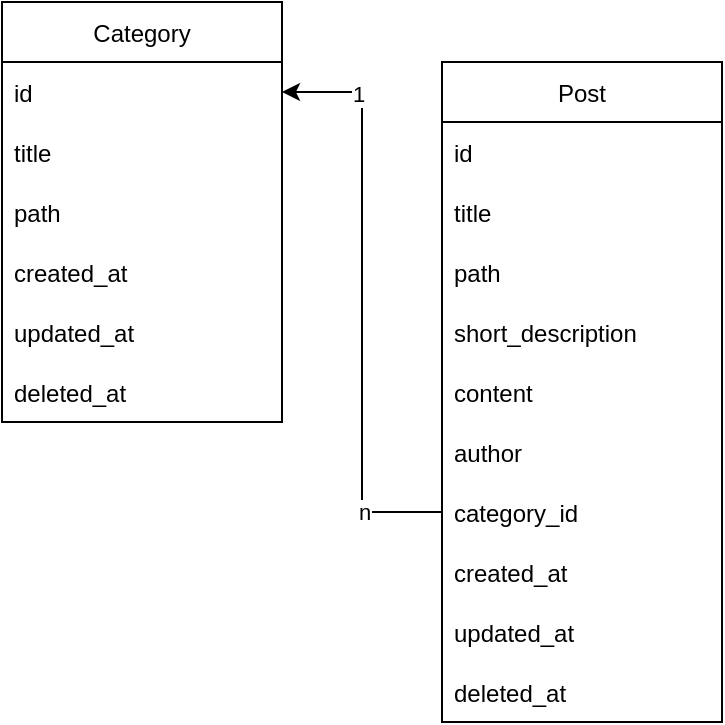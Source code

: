 <mxfile version="20.2.7" type="device" pages="2"><diagram id="W96l49ah5iL-LTR0jFc9" name="Database"><mxGraphModel dx="868" dy="627" grid="1" gridSize="10" guides="1" tooltips="1" connect="1" arrows="1" fold="1" page="1" pageScale="1" pageWidth="850" pageHeight="1100" math="0" shadow="0"><root><mxCell id="0"/><mxCell id="1" parent="0"/><mxCell id="wWQVqR3ZGACSd7i0UTzJ-1" value="Post" style="swimlane;fontStyle=0;childLayout=stackLayout;horizontal=1;startSize=30;horizontalStack=0;resizeParent=1;resizeParentMax=0;resizeLast=0;collapsible=1;marginBottom=0;" vertex="1" parent="1"><mxGeometry x="350" y="250" width="140" height="330" as="geometry"/></mxCell><mxCell id="wWQVqR3ZGACSd7i0UTzJ-2" value="id" style="text;strokeColor=none;fillColor=none;align=left;verticalAlign=middle;spacingLeft=4;spacingRight=4;overflow=hidden;points=[[0,0.5],[1,0.5]];portConstraint=eastwest;rotatable=0;" vertex="1" parent="wWQVqR3ZGACSd7i0UTzJ-1"><mxGeometry y="30" width="140" height="30" as="geometry"/></mxCell><mxCell id="wWQVqR3ZGACSd7i0UTzJ-3" value="title" style="text;strokeColor=none;fillColor=none;align=left;verticalAlign=middle;spacingLeft=4;spacingRight=4;overflow=hidden;points=[[0,0.5],[1,0.5]];portConstraint=eastwest;rotatable=0;" vertex="1" parent="wWQVqR3ZGACSd7i0UTzJ-1"><mxGeometry y="60" width="140" height="30" as="geometry"/></mxCell><mxCell id="wWQVqR3ZGACSd7i0UTzJ-4" value="path" style="text;strokeColor=none;fillColor=none;align=left;verticalAlign=middle;spacingLeft=4;spacingRight=4;overflow=hidden;points=[[0,0.5],[1,0.5]];portConstraint=eastwest;rotatable=0;" vertex="1" parent="wWQVqR3ZGACSd7i0UTzJ-1"><mxGeometry y="90" width="140" height="30" as="geometry"/></mxCell><mxCell id="OQLtSYRi8aGhC9AhzKOj-1" value="short_description" style="text;strokeColor=none;fillColor=none;align=left;verticalAlign=middle;spacingLeft=4;spacingRight=4;overflow=hidden;points=[[0,0.5],[1,0.5]];portConstraint=eastwest;rotatable=0;" vertex="1" parent="wWQVqR3ZGACSd7i0UTzJ-1"><mxGeometry y="120" width="140" height="30" as="geometry"/></mxCell><mxCell id="wWQVqR3ZGACSd7i0UTzJ-5" value="content" style="text;strokeColor=none;fillColor=none;align=left;verticalAlign=middle;spacingLeft=4;spacingRight=4;overflow=hidden;points=[[0,0.5],[1,0.5]];portConstraint=eastwest;rotatable=0;" vertex="1" parent="wWQVqR3ZGACSd7i0UTzJ-1"><mxGeometry y="150" width="140" height="30" as="geometry"/></mxCell><mxCell id="wWQVqR3ZGACSd7i0UTzJ-6" value="author" style="text;strokeColor=none;fillColor=none;align=left;verticalAlign=middle;spacingLeft=4;spacingRight=4;overflow=hidden;points=[[0,0.5],[1,0.5]];portConstraint=eastwest;rotatable=0;" vertex="1" parent="wWQVqR3ZGACSd7i0UTzJ-1"><mxGeometry y="180" width="140" height="30" as="geometry"/></mxCell><mxCell id="wWQVqR3ZGACSd7i0UTzJ-10" value="category_id" style="text;strokeColor=none;fillColor=none;align=left;verticalAlign=middle;spacingLeft=4;spacingRight=4;overflow=hidden;points=[[0,0.5],[1,0.5]];portConstraint=eastwest;rotatable=0;" vertex="1" parent="wWQVqR3ZGACSd7i0UTzJ-1"><mxGeometry y="210" width="140" height="30" as="geometry"/></mxCell><mxCell id="wWQVqR3ZGACSd7i0UTzJ-7" value="created_at" style="text;strokeColor=none;fillColor=none;align=left;verticalAlign=middle;spacingLeft=4;spacingRight=4;overflow=hidden;points=[[0,0.5],[1,0.5]];portConstraint=eastwest;rotatable=0;" vertex="1" parent="wWQVqR3ZGACSd7i0UTzJ-1"><mxGeometry y="240" width="140" height="30" as="geometry"/></mxCell><mxCell id="wWQVqR3ZGACSd7i0UTzJ-8" value="updated_at" style="text;strokeColor=none;fillColor=none;align=left;verticalAlign=middle;spacingLeft=4;spacingRight=4;overflow=hidden;points=[[0,0.5],[1,0.5]];portConstraint=eastwest;rotatable=0;" vertex="1" parent="wWQVqR3ZGACSd7i0UTzJ-1"><mxGeometry y="270" width="140" height="30" as="geometry"/></mxCell><mxCell id="wWQVqR3ZGACSd7i0UTzJ-9" value="deleted_at" style="text;strokeColor=none;fillColor=none;align=left;verticalAlign=middle;spacingLeft=4;spacingRight=4;overflow=hidden;points=[[0,0.5],[1,0.5]];portConstraint=eastwest;rotatable=0;" vertex="1" parent="wWQVqR3ZGACSd7i0UTzJ-1"><mxGeometry y="300" width="140" height="30" as="geometry"/></mxCell><mxCell id="wWQVqR3ZGACSd7i0UTzJ-11" value="Category" style="swimlane;fontStyle=0;childLayout=stackLayout;horizontal=1;startSize=30;horizontalStack=0;resizeParent=1;resizeParentMax=0;resizeLast=0;collapsible=1;marginBottom=0;" vertex="1" parent="1"><mxGeometry x="130" y="220" width="140" height="210" as="geometry"/></mxCell><mxCell id="wWQVqR3ZGACSd7i0UTzJ-12" value="id" style="text;strokeColor=none;fillColor=none;align=left;verticalAlign=middle;spacingLeft=4;spacingRight=4;overflow=hidden;points=[[0,0.5],[1,0.5]];portConstraint=eastwest;rotatable=0;" vertex="1" parent="wWQVqR3ZGACSd7i0UTzJ-11"><mxGeometry y="30" width="140" height="30" as="geometry"/></mxCell><mxCell id="wWQVqR3ZGACSd7i0UTzJ-13" value="title" style="text;strokeColor=none;fillColor=none;align=left;verticalAlign=middle;spacingLeft=4;spacingRight=4;overflow=hidden;points=[[0,0.5],[1,0.5]];portConstraint=eastwest;rotatable=0;" vertex="1" parent="wWQVqR3ZGACSd7i0UTzJ-11"><mxGeometry y="60" width="140" height="30" as="geometry"/></mxCell><mxCell id="wWQVqR3ZGACSd7i0UTzJ-14" value="path" style="text;strokeColor=none;fillColor=none;align=left;verticalAlign=middle;spacingLeft=4;spacingRight=4;overflow=hidden;points=[[0,0.5],[1,0.5]];portConstraint=eastwest;rotatable=0;" vertex="1" parent="wWQVqR3ZGACSd7i0UTzJ-11"><mxGeometry y="90" width="140" height="30" as="geometry"/></mxCell><mxCell id="wWQVqR3ZGACSd7i0UTzJ-18" value="created_at" style="text;strokeColor=none;fillColor=none;align=left;verticalAlign=middle;spacingLeft=4;spacingRight=4;overflow=hidden;points=[[0,0.5],[1,0.5]];portConstraint=eastwest;rotatable=0;" vertex="1" parent="wWQVqR3ZGACSd7i0UTzJ-11"><mxGeometry y="120" width="140" height="30" as="geometry"/></mxCell><mxCell id="wWQVqR3ZGACSd7i0UTzJ-19" value="updated_at" style="text;strokeColor=none;fillColor=none;align=left;verticalAlign=middle;spacingLeft=4;spacingRight=4;overflow=hidden;points=[[0,0.5],[1,0.5]];portConstraint=eastwest;rotatable=0;" vertex="1" parent="wWQVqR3ZGACSd7i0UTzJ-11"><mxGeometry y="150" width="140" height="30" as="geometry"/></mxCell><mxCell id="wWQVqR3ZGACSd7i0UTzJ-20" value="deleted_at" style="text;strokeColor=none;fillColor=none;align=left;verticalAlign=middle;spacingLeft=4;spacingRight=4;overflow=hidden;points=[[0,0.5],[1,0.5]];portConstraint=eastwest;rotatable=0;" vertex="1" parent="wWQVqR3ZGACSd7i0UTzJ-11"><mxGeometry y="180" width="140" height="30" as="geometry"/></mxCell><mxCell id="wWQVqR3ZGACSd7i0UTzJ-24" value="" style="endArrow=classic;html=1;rounded=0;edgeStyle=orthogonalEdgeStyle;" edge="1" parent="1" source="wWQVqR3ZGACSd7i0UTzJ-10" target="wWQVqR3ZGACSd7i0UTzJ-12"><mxGeometry width="50" height="50" relative="1" as="geometry"><mxPoint x="580" y="420" as="sourcePoint"/><mxPoint x="400" y="330" as="targetPoint"/></mxGeometry></mxCell><mxCell id="wWQVqR3ZGACSd7i0UTzJ-27" value="n" style="edgeLabel;html=1;align=center;verticalAlign=middle;resizable=0;points=[];" vertex="1" connectable="0" parent="wWQVqR3ZGACSd7i0UTzJ-24"><mxGeometry x="-0.723" y="-1" relative="1" as="geometry"><mxPoint as="offset"/></mxGeometry></mxCell><mxCell id="wWQVqR3ZGACSd7i0UTzJ-28" value="1" style="edgeLabel;html=1;align=center;verticalAlign=middle;resizable=0;points=[];" vertex="1" connectable="0" parent="wWQVqR3ZGACSd7i0UTzJ-24"><mxGeometry x="0.739" y="1" relative="1" as="geometry"><mxPoint as="offset"/></mxGeometry></mxCell></root></mxGraphModel></diagram><diagram id="kzYmEmlgYeZ05SUVoVCy" name="Homepage"><mxGraphModel dx="1240" dy="691" grid="0" gridSize="10" guides="1" tooltips="1" connect="1" arrows="1" fold="1" page="1" pageScale="1" pageWidth="1169" pageHeight="827" math="0" shadow="0"><root><mxCell id="0"/><mxCell id="1" parent="0"/><mxCell id="DaboYVhF86etxla1iK5W-4" value="" style="rounded=0;whiteSpace=wrap;html=1;aspect=fixed;" vertex="1" parent="1"><mxGeometry width="1169" height="826.83" as="geometry"/></mxCell><mxCell id="DaboYVhF86etxla1iK5W-5" value="" style="rounded=0;whiteSpace=wrap;html=1;" vertex="1" parent="1"><mxGeometry width="1169" height="121" as="geometry"/></mxCell><mxCell id="DaboYVhF86etxla1iK5W-6" value="&lt;font style=&quot;font-size: 24px;&quot;&gt;logo&lt;/font&gt;" style="rounded=0;whiteSpace=wrap;html=1;" vertex="1" parent="1"><mxGeometry x="10" y="12" width="137" height="99" as="geometry"/></mxCell><mxCell id="DaboYVhF86etxla1iK5W-7" value="" style="rounded=0;whiteSpace=wrap;html=1;" vertex="1" parent="1"><mxGeometry x="154" y="12" width="1004" height="99" as="geometry"/></mxCell><mxCell id="DaboYVhF86etxla1iK5W-8" value="&lt;font style=&quot;font-size: 24px;&quot;&gt;search bar&lt;/font&gt;" style="rounded=1;whiteSpace=wrap;html=1;arcSize=50;" vertex="1" parent="1"><mxGeometry x="634" y="31.5" width="390" height="60" as="geometry"/></mxCell><mxCell id="DaboYVhF86etxla1iK5W-9" value="&lt;font style=&quot;font-size: 24px;&quot;&gt;user&lt;/font&gt;" style="ellipse;whiteSpace=wrap;html=1;aspect=fixed;" vertex="1" parent="1"><mxGeometry x="1058" y="21.5" width="80" height="80" as="geometry"/></mxCell><mxCell id="DaboYVhF86etxla1iK5W-10" value="option 1" style="rounded=0;whiteSpace=wrap;html=1;fontSize=24;" vertex="1" parent="1"><mxGeometry x="170" y="31.5" width="140" height="60" as="geometry"/></mxCell><mxCell id="DaboYVhF86etxla1iK5W-11" value="option 2" style="rounded=0;whiteSpace=wrap;html=1;fontSize=24;" vertex="1" parent="1"><mxGeometry x="323" y="30.5" width="140" height="60" as="geometry"/></mxCell><mxCell id="DaboYVhF86etxla1iK5W-12" value="option 3" style="rounded=0;whiteSpace=wrap;html=1;fontSize=24;" vertex="1" parent="1"><mxGeometry x="474" y="30.5" width="140" height="60" as="geometry"/></mxCell><mxCell id="DaboYVhF86etxla1iK5W-13" value="" style="rounded=0;whiteSpace=wrap;html=1;fontSize=24;" vertex="1" parent="1"><mxGeometry x="10" y="134" width="1146" height="681" as="geometry"/></mxCell><mxCell id="DaboYVhF86etxla1iK5W-14" value="" style="rounded=0;whiteSpace=wrap;html=1;fontSize=24;" vertex="1" parent="1"><mxGeometry x="27" y="152" width="273" height="438" as="geometry"/></mxCell><mxCell id="DaboYVhF86etxla1iK5W-15" value="image 480 x 480" style="rounded=0;whiteSpace=wrap;html=1;fontSize=24;" vertex="1" parent="1"><mxGeometry x="37" y="166" width="253" height="234" as="geometry"/></mxCell><mxCell id="DaboYVhF86etxla1iK5W-16" value="" style="rounded=0;whiteSpace=wrap;html=1;fontSize=24;" vertex="1" parent="1"><mxGeometry x="306" y="152" width="273" height="438" as="geometry"/></mxCell><mxCell id="DaboYVhF86etxla1iK5W-17" value="image 480 x 480" style="rounded=0;whiteSpace=wrap;html=1;fontSize=24;" vertex="1" parent="1"><mxGeometry x="316" y="166" width="253" height="234" as="geometry"/></mxCell><mxCell id="DaboYVhF86etxla1iK5W-18" value="" style="rounded=0;whiteSpace=wrap;html=1;fontSize=24;" vertex="1" parent="1"><mxGeometry x="585" y="152" width="273" height="438" as="geometry"/></mxCell><mxCell id="DaboYVhF86etxla1iK5W-19" value="image 480 x 480" style="rounded=0;whiteSpace=wrap;html=1;fontSize=24;" vertex="1" parent="1"><mxGeometry x="595" y="166" width="253" height="234" as="geometry"/></mxCell><mxCell id="DaboYVhF86etxla1iK5W-20" value="" style="rounded=0;whiteSpace=wrap;html=1;fontSize=24;" vertex="1" parent="1"><mxGeometry x="865" y="152" width="273" height="438" as="geometry"/></mxCell><mxCell id="DaboYVhF86etxla1iK5W-21" value="image 480 x 480" style="rounded=0;whiteSpace=wrap;html=1;fontSize=24;" vertex="1" parent="1"><mxGeometry x="875" y="166" width="253" height="234" as="geometry"/></mxCell><mxCell id="DaboYVhF86etxla1iK5W-22" value="title" style="rounded=0;whiteSpace=wrap;html=1;fontSize=24;" vertex="1" parent="1"><mxGeometry x="37" y="411" width="254" height="36" as="geometry"/></mxCell><mxCell id="DaboYVhF86etxla1iK5W-23" value="author + date created" style="rounded=0;whiteSpace=wrap;html=1;fontSize=24;" vertex="1" parent="1"><mxGeometry x="37" y="456.5" width="254" height="36" as="geometry"/></mxCell><mxCell id="DaboYVhF86etxla1iK5W-24" value="short description" style="rounded=0;whiteSpace=wrap;html=1;fontSize=24;" vertex="1" parent="1"><mxGeometry x="37" y="506" width="254" height="75" as="geometry"/></mxCell></root></mxGraphModel></diagram></mxfile>